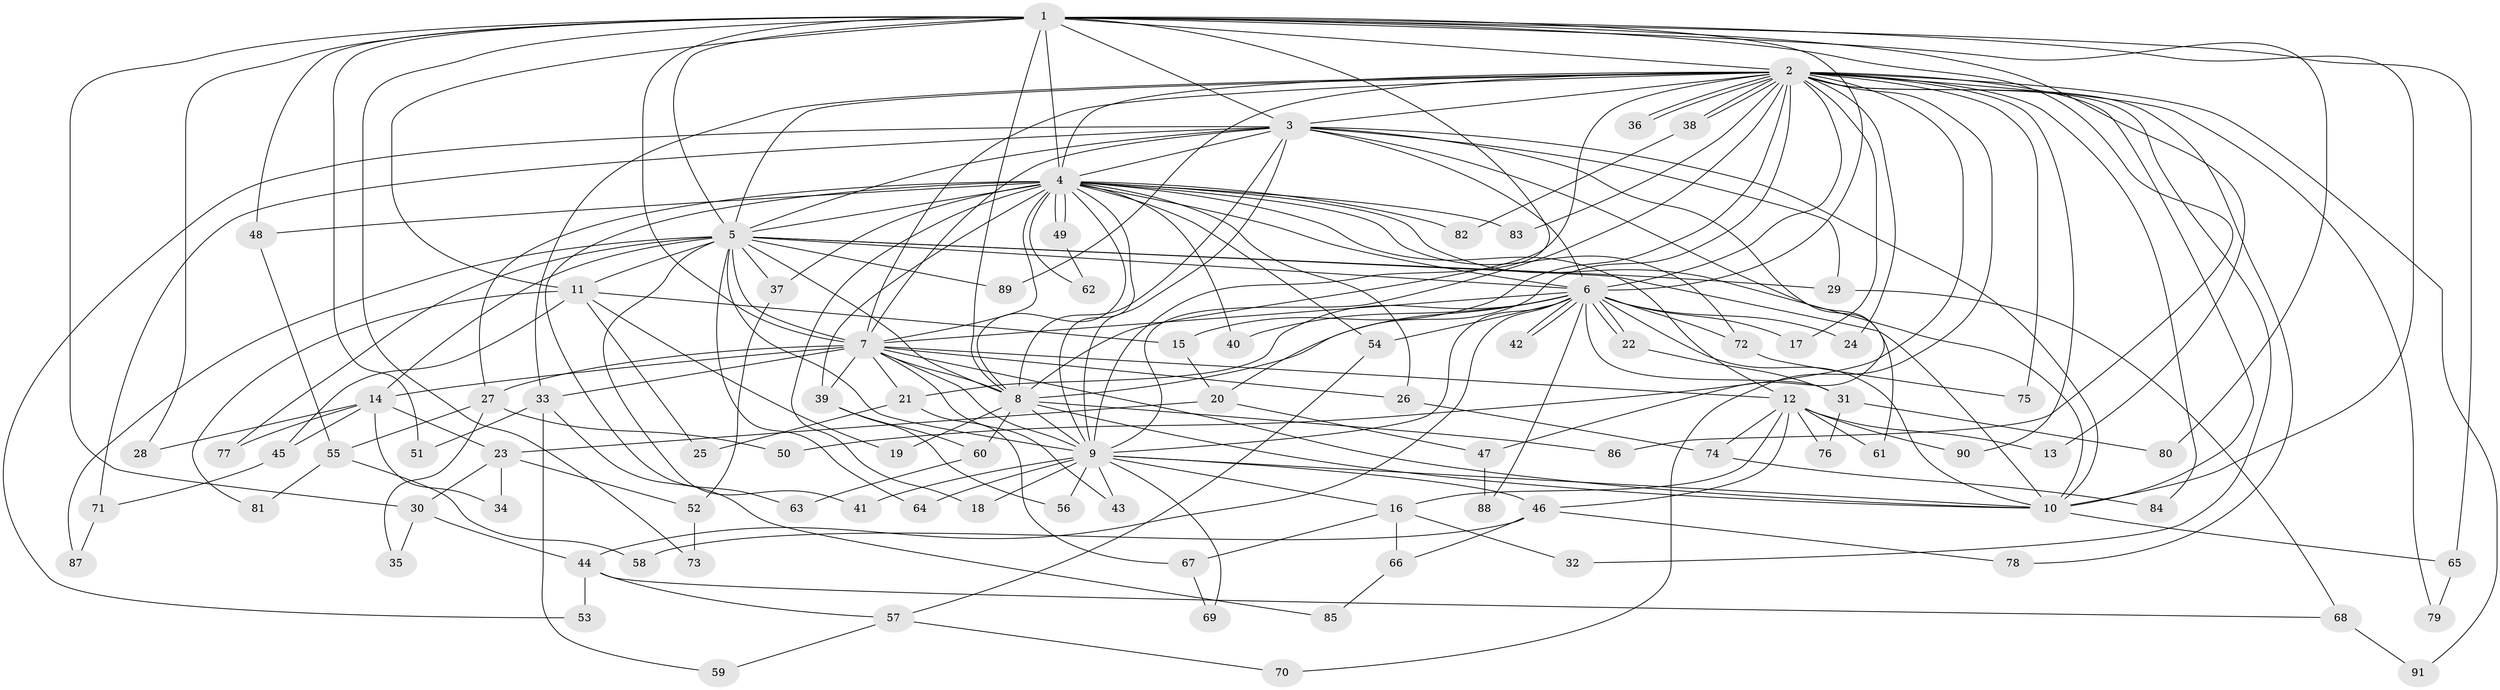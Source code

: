 // coarse degree distribution, {14: 0.016666666666666666, 32: 0.016666666666666666, 20: 0.016666666666666666, 21: 0.016666666666666666, 19: 0.016666666666666666, 16: 0.016666666666666666, 9: 0.03333333333333333, 8: 0.016666666666666666, 7: 0.016666666666666666, 6: 0.016666666666666666, 4: 0.15, 2: 0.4166666666666667, 3: 0.16666666666666666, 5: 0.08333333333333333}
// Generated by graph-tools (version 1.1) at 2025/23/03/03/25 07:23:45]
// undirected, 91 vertices, 207 edges
graph export_dot {
graph [start="1"]
  node [color=gray90,style=filled];
  1;
  2;
  3;
  4;
  5;
  6;
  7;
  8;
  9;
  10;
  11;
  12;
  13;
  14;
  15;
  16;
  17;
  18;
  19;
  20;
  21;
  22;
  23;
  24;
  25;
  26;
  27;
  28;
  29;
  30;
  31;
  32;
  33;
  34;
  35;
  36;
  37;
  38;
  39;
  40;
  41;
  42;
  43;
  44;
  45;
  46;
  47;
  48;
  49;
  50;
  51;
  52;
  53;
  54;
  55;
  56;
  57;
  58;
  59;
  60;
  61;
  62;
  63;
  64;
  65;
  66;
  67;
  68;
  69;
  70;
  71;
  72;
  73;
  74;
  75;
  76;
  77;
  78;
  79;
  80;
  81;
  82;
  83;
  84;
  85;
  86;
  87;
  88;
  89;
  90;
  91;
  1 -- 2;
  1 -- 3;
  1 -- 4;
  1 -- 5;
  1 -- 6;
  1 -- 7;
  1 -- 8;
  1 -- 9;
  1 -- 10;
  1 -- 11;
  1 -- 13;
  1 -- 28;
  1 -- 30;
  1 -- 48;
  1 -- 51;
  1 -- 65;
  1 -- 73;
  1 -- 80;
  1 -- 86;
  2 -- 3;
  2 -- 4;
  2 -- 5;
  2 -- 6;
  2 -- 7;
  2 -- 8;
  2 -- 9;
  2 -- 10;
  2 -- 15;
  2 -- 17;
  2 -- 20;
  2 -- 24;
  2 -- 32;
  2 -- 33;
  2 -- 36;
  2 -- 36;
  2 -- 38;
  2 -- 38;
  2 -- 50;
  2 -- 70;
  2 -- 75;
  2 -- 78;
  2 -- 79;
  2 -- 83;
  2 -- 84;
  2 -- 89;
  2 -- 90;
  2 -- 91;
  3 -- 4;
  3 -- 5;
  3 -- 6;
  3 -- 7;
  3 -- 8;
  3 -- 9;
  3 -- 10;
  3 -- 29;
  3 -- 47;
  3 -- 53;
  3 -- 61;
  3 -- 71;
  4 -- 5;
  4 -- 6;
  4 -- 7;
  4 -- 8;
  4 -- 9;
  4 -- 10;
  4 -- 12;
  4 -- 18;
  4 -- 26;
  4 -- 27;
  4 -- 37;
  4 -- 39;
  4 -- 40;
  4 -- 48;
  4 -- 49;
  4 -- 49;
  4 -- 54;
  4 -- 62;
  4 -- 63;
  4 -- 72;
  4 -- 82;
  4 -- 83;
  5 -- 6;
  5 -- 7;
  5 -- 8;
  5 -- 9;
  5 -- 10;
  5 -- 11;
  5 -- 14;
  5 -- 29;
  5 -- 37;
  5 -- 41;
  5 -- 64;
  5 -- 77;
  5 -- 87;
  5 -- 89;
  6 -- 7;
  6 -- 8;
  6 -- 9;
  6 -- 10;
  6 -- 17;
  6 -- 21;
  6 -- 22;
  6 -- 22;
  6 -- 24;
  6 -- 31;
  6 -- 40;
  6 -- 42;
  6 -- 42;
  6 -- 44;
  6 -- 54;
  6 -- 72;
  6 -- 88;
  7 -- 8;
  7 -- 9;
  7 -- 10;
  7 -- 12;
  7 -- 14;
  7 -- 21;
  7 -- 26;
  7 -- 27;
  7 -- 33;
  7 -- 39;
  7 -- 43;
  8 -- 9;
  8 -- 10;
  8 -- 19;
  8 -- 60;
  8 -- 86;
  9 -- 10;
  9 -- 16;
  9 -- 18;
  9 -- 41;
  9 -- 43;
  9 -- 46;
  9 -- 56;
  9 -- 64;
  9 -- 69;
  10 -- 65;
  11 -- 15;
  11 -- 19;
  11 -- 25;
  11 -- 45;
  11 -- 81;
  12 -- 13;
  12 -- 16;
  12 -- 46;
  12 -- 61;
  12 -- 74;
  12 -- 76;
  12 -- 90;
  14 -- 23;
  14 -- 28;
  14 -- 34;
  14 -- 45;
  14 -- 77;
  15 -- 20;
  16 -- 32;
  16 -- 66;
  16 -- 67;
  20 -- 23;
  20 -- 47;
  21 -- 25;
  21 -- 67;
  22 -- 31;
  23 -- 30;
  23 -- 34;
  23 -- 52;
  26 -- 74;
  27 -- 35;
  27 -- 50;
  27 -- 55;
  29 -- 68;
  30 -- 35;
  30 -- 44;
  31 -- 76;
  31 -- 80;
  33 -- 51;
  33 -- 59;
  33 -- 85;
  37 -- 52;
  38 -- 82;
  39 -- 56;
  39 -- 60;
  44 -- 53;
  44 -- 57;
  44 -- 68;
  45 -- 71;
  46 -- 58;
  46 -- 66;
  46 -- 78;
  47 -- 88;
  48 -- 55;
  49 -- 62;
  52 -- 73;
  54 -- 57;
  55 -- 58;
  55 -- 81;
  57 -- 59;
  57 -- 70;
  60 -- 63;
  65 -- 79;
  66 -- 85;
  67 -- 69;
  68 -- 91;
  71 -- 87;
  72 -- 75;
  74 -- 84;
}
